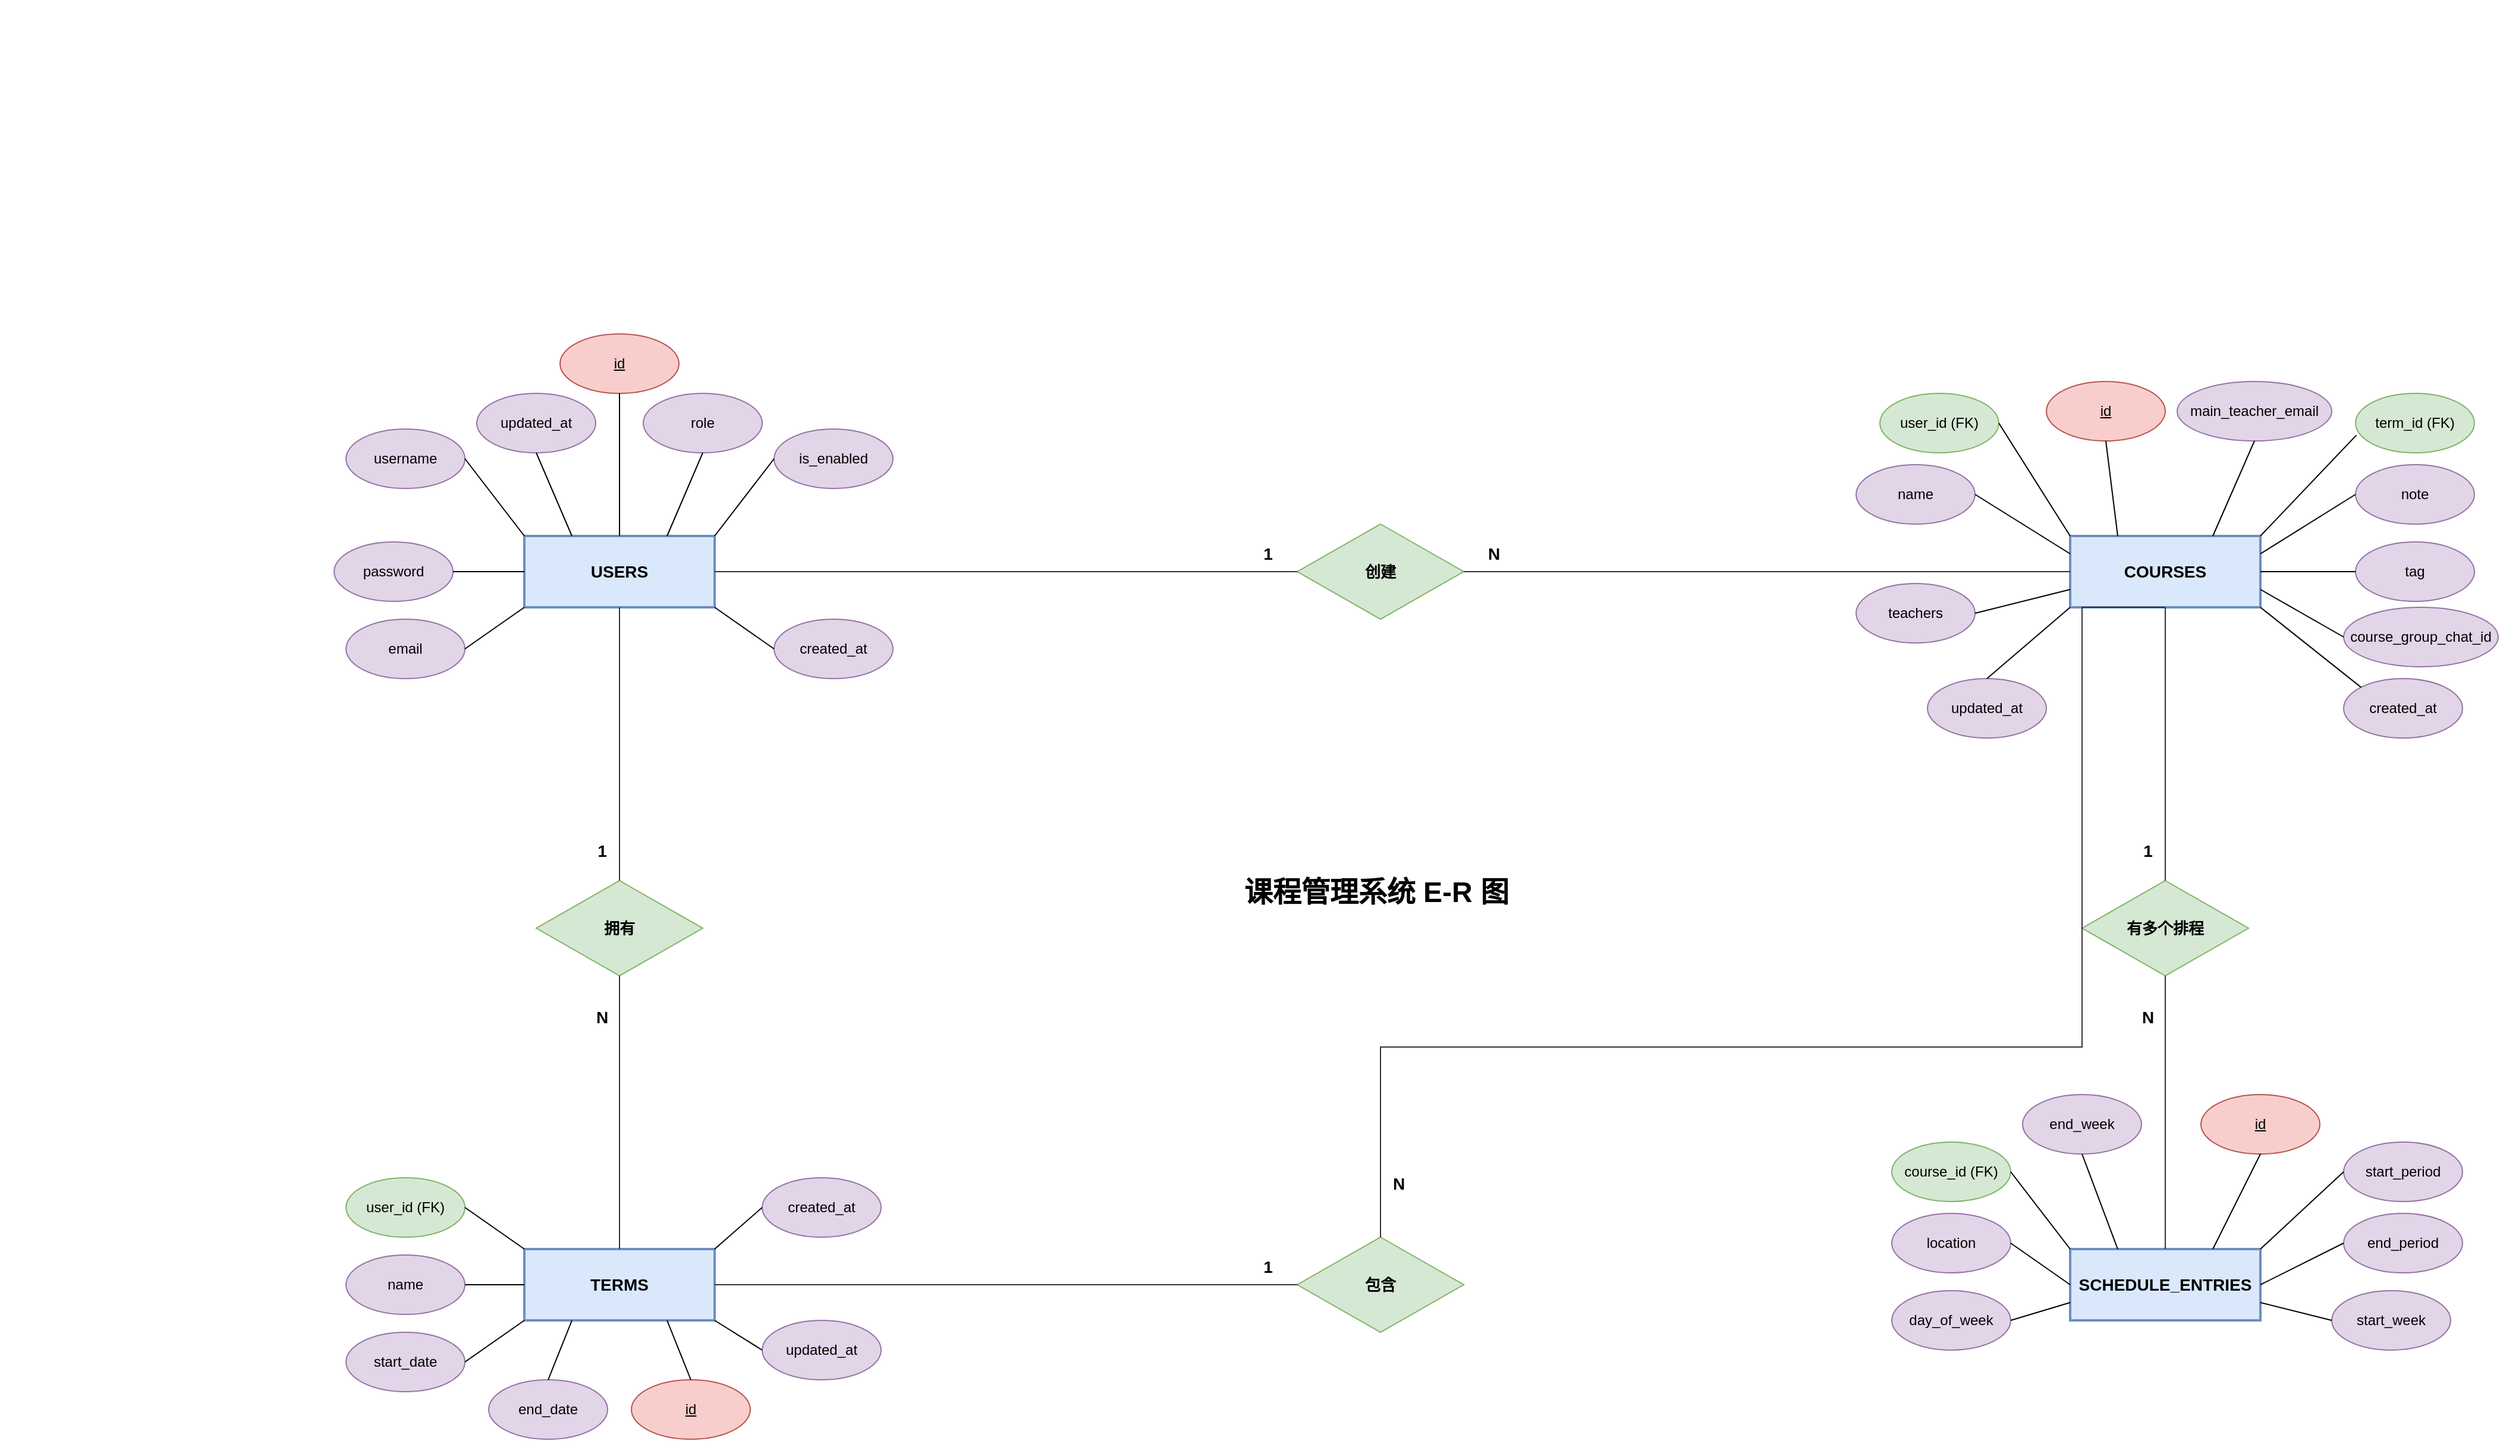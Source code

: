 <mxfile version="27.2.0">
  <diagram name="Quadrant-ER-Diagram" id="final-er-diagram-id">
    <mxGraphModel dx="626376" dy="444675" grid="0" gridSize="10" guides="1" tooltips="1" connect="1" arrows="1" fold="1" page="1" pageScale="1" pageWidth="2339" pageHeight="1654" math="0" shadow="0">
      <root>
        <mxCell id="0" />
        <mxCell id="1" parent="0" />
        <mxCell id="title" value="课程管理系统 E-R 图&amp;nbsp;" style="text;html=1;strokeColor=none;fillColor=none;align=center;verticalAlign=middle;whiteSpace=wrap;rounded=0;fontSize=24;fontStyle=1;" parent="1" vertex="1">
          <mxGeometry x="860" y="730" width="600" height="40" as="geometry" />
        </mxCell>
        <mxCell id="e-users" value="USERS" style="shape=rectangle;strokeWidth=2;perimeter=rectanglePerimeter;whiteSpace=wrap;html=1;fixedSize=1;fontStyle=1;fontSize=14;fillColor=#dae8fc;strokeColor=#6c8ebf;" parent="1" vertex="1">
          <mxGeometry x="440" y="450" width="160" height="60" as="geometry" />
        </mxCell>
        <mxCell id="a-users-id" value="&lt;u&gt;id&lt;/u&gt;" style="shape=ellipse;perimeter=ellipsePerimeter;whiteSpace=wrap;html=1;align=center;fontSize=12;fillColor=#f8cecc;strokeColor=#b85450;" parent="1" vertex="1">
          <mxGeometry x="470" y="280" width="100" height="50" as="geometry" />
        </mxCell>
        <mxCell id="a-users-username" value="username" style="shape=ellipse;perimeter=ellipsePerimeter;whiteSpace=wrap;html=1;align=center;fontSize=12;fillColor=#e1d5e7;strokeColor=#9673a6;" parent="1" vertex="1">
          <mxGeometry x="290" y="360" width="100" height="50" as="geometry" />
        </mxCell>
        <mxCell id="a-users-password" value="password" style="shape=ellipse;perimeter=ellipsePerimeter;whiteSpace=wrap;html=1;align=center;fontSize=12;fillColor=#e1d5e7;strokeColor=#9673a6;" parent="1" vertex="1">
          <mxGeometry x="280" y="455" width="100" height="50" as="geometry" />
        </mxCell>
        <mxCell id="a-users-email" value="email" style="shape=ellipse;perimeter=ellipsePerimeter;whiteSpace=wrap;html=1;align=center;fontSize=12;fillColor=#e1d5e7;strokeColor=#9673a6;" parent="1" vertex="1">
          <mxGeometry x="290" y="520" width="100" height="50" as="geometry" />
        </mxCell>
        <mxCell id="a-users-role" value="role" style="shape=ellipse;perimeter=ellipsePerimeter;whiteSpace=wrap;html=1;align=center;fontSize=12;fillColor=#e1d5e7;strokeColor=#9673a6;" parent="1" vertex="1">
          <mxGeometry x="540" y="330" width="100" height="50" as="geometry" />
        </mxCell>
        <mxCell id="a-users-enabled" value="is_enabled" style="shape=ellipse;perimeter=ellipsePerimeter;whiteSpace=wrap;html=1;align=center;fontSize=12;fillColor=#e1d5e7;strokeColor=#9673a6;" parent="1" vertex="1">
          <mxGeometry x="650" y="360" width="100" height="50" as="geometry" />
        </mxCell>
        <mxCell id="a-users-created" value="created_at" style="shape=ellipse;perimeter=ellipsePerimeter;whiteSpace=wrap;html=1;align=center;fontSize=12;fillColor=#e1d5e7;strokeColor=#9673a6;" parent="1" vertex="1">
          <mxGeometry x="650" y="520" width="100" height="50" as="geometry" />
        </mxCell>
        <mxCell id="a-users-updated" value="updated_at" style="shape=ellipse;perimeter=ellipsePerimeter;whiteSpace=wrap;html=1;align=center;fontSize=12;fillColor=#e1d5e7;strokeColor=#9673a6;" parent="1" vertex="1">
          <mxGeometry x="400" y="330" width="100" height="50" as="geometry" />
        </mxCell>
        <mxCell id="e-courses" value="COURSES" style="shape=rectangle;strokeWidth=2;perimeter=rectanglePerimeter;whiteSpace=wrap;html=1;fixedSize=1;fontStyle=1;fontSize=14;fillColor=#dae8fc;strokeColor=#6c8ebf;" parent="1" vertex="1">
          <mxGeometry x="1740" y="450" width="160" height="60" as="geometry" />
        </mxCell>
        <mxCell id="a-courses-id" value="&lt;u&gt;id&lt;/u&gt;" style="shape=ellipse;perimeter=ellipsePerimeter;whiteSpace=wrap;html=1;align=center;fontSize=12;fillColor=#f8cecc;strokeColor=#b85450;" parent="1" vertex="1">
          <mxGeometry x="1720" y="320" width="100" height="50" as="geometry" />
        </mxCell>
        <mxCell id="a-courses-userid" value="user_id (FK)" style="shape=ellipse;perimeter=ellipsePerimeter;whiteSpace=wrap;html=1;align=center;fontSize=12;fillColor=#d5e8d4;strokeColor=#82b366;" parent="1" vertex="1">
          <mxGeometry x="1580" y="330" width="100" height="50" as="geometry" />
        </mxCell>
        <mxCell id="a-courses-termid" value="term_id (FK)" style="shape=ellipse;perimeter=ellipsePerimeter;whiteSpace=wrap;html=1;align=center;fontSize=12;fillColor=#d5e8d4;strokeColor=#82b366;" parent="1" vertex="1">
          <mxGeometry x="1980" y="330" width="100" height="50" as="geometry" />
        </mxCell>
        <mxCell id="a-courses-name" value="name" style="shape=ellipse;perimeter=ellipsePerimeter;whiteSpace=wrap;html=1;align=center;fontSize=12;fillColor=#e1d5e7;strokeColor=#9673a6;" parent="1" vertex="1">
          <mxGeometry x="1560" y="390" width="100" height="50" as="geometry" />
        </mxCell>
        <mxCell id="a-courses-teachers" value="teachers" style="shape=ellipse;perimeter=ellipsePerimeter;whiteSpace=wrap;html=1;align=center;fontSize=12;fillColor=#e1d5e7;strokeColor=#9673a6;" parent="1" vertex="1">
          <mxGeometry x="1560" y="490" width="100" height="50" as="geometry" />
        </mxCell>
        <mxCell id="a-courses-teachermail" value="main_teacher_email" style="shape=ellipse;perimeter=ellipsePerimeter;whiteSpace=wrap;html=1;align=center;fontSize=12;fillColor=#e1d5e7;strokeColor=#9673a6;" parent="1" vertex="1">
          <mxGeometry x="1830" y="320" width="130" height="50" as="geometry" />
        </mxCell>
        <mxCell id="a-courses-chatid" value="course_group_chat_id" style="shape=ellipse;perimeter=ellipsePerimeter;whiteSpace=wrap;html=1;align=center;fontSize=12;fillColor=#e1d5e7;strokeColor=#9673a6;" parent="1" vertex="1">
          <mxGeometry x="1970" y="510" width="130" height="50" as="geometry" />
        </mxCell>
        <mxCell id="a-courses-tag" value="tag" style="shape=ellipse;perimeter=ellipsePerimeter;whiteSpace=wrap;html=1;align=center;fontSize=12;fillColor=#e1d5e7;strokeColor=#9673a6;" parent="1" vertex="1">
          <mxGeometry x="1980" y="455" width="100" height="50" as="geometry" />
        </mxCell>
        <mxCell id="a-courses-note" value="note" style="shape=ellipse;perimeter=ellipsePerimeter;whiteSpace=wrap;html=1;align=center;fontSize=12;fillColor=#e1d5e7;strokeColor=#9673a6;" parent="1" vertex="1">
          <mxGeometry x="1980" y="390" width="100" height="50" as="geometry" />
        </mxCell>
        <mxCell id="a-courses-created" value="created_at" style="shape=ellipse;perimeter=ellipsePerimeter;whiteSpace=wrap;html=1;align=center;fontSize=12;fillColor=#e1d5e7;strokeColor=#9673a6;" parent="1" vertex="1">
          <mxGeometry x="1970" y="570" width="100" height="50" as="geometry" />
        </mxCell>
        <mxCell id="a-courses-updated" value="updated_at" style="shape=ellipse;perimeter=ellipsePerimeter;whiteSpace=wrap;html=1;align=center;fontSize=12;fillColor=#e1d5e7;strokeColor=#9673a6;" parent="1" vertex="1">
          <mxGeometry x="1620" y="570" width="100" height="50" as="geometry" />
        </mxCell>
        <mxCell id="e-terms" value="TERMS" style="shape=rectangle;strokeWidth=2;perimeter=rectanglePerimeter;whiteSpace=wrap;html=1;fixedSize=1;fontStyle=1;fontSize=14;fillColor=#dae8fc;strokeColor=#6c8ebf;" parent="1" vertex="1">
          <mxGeometry x="440" y="1050" width="160" height="60" as="geometry" />
        </mxCell>
        <mxCell id="a-terms-id" value="&lt;u&gt;id&lt;/u&gt;" style="shape=ellipse;perimeter=ellipsePerimeter;whiteSpace=wrap;html=1;align=center;fontSize=12;fillColor=#f8cecc;strokeColor=#b85450;" parent="1" vertex="1">
          <mxGeometry x="530" y="1160" width="100" height="50" as="geometry" />
        </mxCell>
        <mxCell id="a-terms-userid" value="user_id (FK)" style="shape=ellipse;perimeter=ellipsePerimeter;whiteSpace=wrap;html=1;align=center;fontSize=12;fillColor=#d5e8d4;strokeColor=#82b366;" parent="1" vertex="1">
          <mxGeometry x="290" y="990" width="100" height="50" as="geometry" />
        </mxCell>
        <mxCell id="a-terms-name" value="name" style="shape=ellipse;perimeter=ellipsePerimeter;whiteSpace=wrap;html=1;align=center;fontSize=12;fillColor=#e1d5e7;strokeColor=#9673a6;" parent="1" vertex="1">
          <mxGeometry x="290" y="1055" width="100" height="50" as="geometry" />
        </mxCell>
        <mxCell id="a-terms-start" value="start_date" style="shape=ellipse;perimeter=ellipsePerimeter;whiteSpace=wrap;html=1;align=center;fontSize=12;fillColor=#e1d5e7;strokeColor=#9673a6;" parent="1" vertex="1">
          <mxGeometry x="290" y="1120" width="100" height="50" as="geometry" />
        </mxCell>
        <mxCell id="a-terms-end" value="end_date" style="shape=ellipse;perimeter=ellipsePerimeter;whiteSpace=wrap;html=1;align=center;fontSize=12;fillColor=#e1d5e7;strokeColor=#9673a6;" parent="1" vertex="1">
          <mxGeometry x="410" y="1160" width="100" height="50" as="geometry" />
        </mxCell>
        <mxCell id="a-terms-created" value="created_at" style="shape=ellipse;perimeter=ellipsePerimeter;whiteSpace=wrap;html=1;align=center;fontSize=12;fillColor=#e1d5e7;strokeColor=#9673a6;" parent="1" vertex="1">
          <mxGeometry x="640" y="990" width="100" height="50" as="geometry" />
        </mxCell>
        <mxCell id="a-terms-updated" value="updated_at" style="shape=ellipse;perimeter=ellipsePerimeter;whiteSpace=wrap;html=1;align=center;fontSize=12;fillColor=#e1d5e7;strokeColor=#9673a6;" parent="1" vertex="1">
          <mxGeometry x="640" y="1110" width="100" height="50" as="geometry" />
        </mxCell>
        <mxCell id="e-schedule" value="SCHEDULE_ENTRIES" style="shape=rectangle;strokeWidth=2;perimeter=rectanglePerimeter;whiteSpace=wrap;html=1;fixedSize=1;fontStyle=1;fontSize=14;fillColor=#dae8fc;strokeColor=#6c8ebf;" parent="1" vertex="1">
          <mxGeometry x="1740" y="1050" width="160" height="60" as="geometry" />
        </mxCell>
        <mxCell id="a-schedule-id" value="&lt;u&gt;id&lt;/u&gt;" style="shape=ellipse;perimeter=ellipsePerimeter;whiteSpace=wrap;html=1;align=center;fontSize=12;fillColor=#f8cecc;strokeColor=#b85450;" parent="1" vertex="1">
          <mxGeometry x="1850" y="920" width="100" height="50" as="geometry" />
        </mxCell>
        <mxCell id="a-schedule-courseid" value="course_id (FK)" style="shape=ellipse;perimeter=ellipsePerimeter;whiteSpace=wrap;html=1;align=center;fontSize=12;fillColor=#d5e8d4;strokeColor=#82b366;" parent="1" vertex="1">
          <mxGeometry x="1590" y="960" width="100" height="50" as="geometry" />
        </mxCell>
        <mxCell id="a-schedule-location" value="location" style="shape=ellipse;perimeter=ellipsePerimeter;whiteSpace=wrap;html=1;align=center;fontSize=12;fillColor=#e1d5e7;strokeColor=#9673a6;" parent="1" vertex="1">
          <mxGeometry x="1590" y="1020" width="100" height="50" as="geometry" />
        </mxCell>
        <mxCell id="a-schedule-day" value="day_of_week" style="shape=ellipse;perimeter=ellipsePerimeter;whiteSpace=wrap;html=1;align=center;fontSize=12;fillColor=#e1d5e7;strokeColor=#9673a6;" parent="1" vertex="1">
          <mxGeometry x="1590" y="1085" width="100" height="50" as="geometry" />
        </mxCell>
        <mxCell id="a-schedule-startp" value="start_period" style="shape=ellipse;perimeter=ellipsePerimeter;whiteSpace=wrap;html=1;align=center;fontSize=12;fillColor=#e1d5e7;strokeColor=#9673a6;" parent="1" vertex="1">
          <mxGeometry x="1970" y="960" width="100" height="50" as="geometry" />
        </mxCell>
        <mxCell id="a-schedule-endp" value="end_period" style="shape=ellipse;perimeter=ellipsePerimeter;whiteSpace=wrap;html=1;align=center;fontSize=12;fillColor=#e1d5e7;strokeColor=#9673a6;" parent="1" vertex="1">
          <mxGeometry x="1970" y="1020" width="100" height="50" as="geometry" />
        </mxCell>
        <mxCell id="a-schedule-startw" value="start_week" style="shape=ellipse;perimeter=ellipsePerimeter;whiteSpace=wrap;html=1;align=center;fontSize=12;fillColor=#e1d5e7;strokeColor=#9673a6;" parent="1" vertex="1">
          <mxGeometry x="1960" y="1085" width="100" height="50" as="geometry" />
        </mxCell>
        <mxCell id="a-schedule-endw" value="end_week" style="shape=ellipse;perimeter=ellipsePerimeter;whiteSpace=wrap;html=1;align=center;fontSize=12;fillColor=#e1d5e7;strokeColor=#9673a6;" parent="1" vertex="1">
          <mxGeometry x="1700" y="920" width="100" height="50" as="geometry" />
        </mxCell>
        <mxCell id="r-creates" value="创建" style="rhombus;perimeter=rhombusPerimeter;whiteSpace=wrap;html=1;align=center;fontSize=13;fontStyle=1;fillColor=#d5e8d4;strokeColor=#82b366;" parent="1" vertex="1">
          <mxGeometry x="1090" y="440" width="140" height="80" as="geometry" />
        </mxCell>
        <mxCell id="r-owns" value="拥有" style="rhombus;perimeter=rhombusPerimeter;whiteSpace=wrap;html=1;align=center;fontSize=13;fontStyle=1;fillColor=#d5e8d4;strokeColor=#82b366;" parent="1" vertex="1">
          <mxGeometry x="450" y="740" width="140" height="80" as="geometry" />
        </mxCell>
        <mxCell id="r-contains" value="包含" style="rhombus;perimeter=rhombusPerimeter;whiteSpace=wrap;html=1;align=center;fontSize=13;fontStyle=1;fillColor=#d5e8d4;strokeColor=#82b366;" parent="1" vertex="1">
          <mxGeometry x="1090" y="1040" width="140" height="80" as="geometry" />
        </mxCell>
        <mxCell id="r-schedules" value="有多个排程" style="rhombus;perimeter=rhombusPerimeter;whiteSpace=wrap;html=1;align=center;fontSize=13;fontStyle=1;fillColor=#d5e8d4;strokeColor=#82b366;" parent="1" vertex="1">
          <mxGeometry x="1750" y="740" width="140" height="80" as="geometry" />
        </mxCell>
        <mxCell id="l-users-creates" style="edgeStyle=orthogonalEdgeStyle;rounded=0;html=1;endArrow=none;endFill=0;strokeColor=#333333;" parent="1" source="e-users" target="r-creates" edge="1">
          <mxGeometry relative="1" as="geometry" />
        </mxCell>
        <mxCell id="c-users-creates-1" value="1" style="text;html=1;align=center;verticalAlign=middle;resizable=0;points=[];autosize=1;strokeColor=none;fillColor=none;fontSize=14;fontStyle=1;" parent="1" vertex="1">
          <mxGeometry x="1050" y="450" width="30" height="30" as="geometry" />
        </mxCell>
        <mxCell id="l-creates-courses" style="edgeStyle=orthogonalEdgeStyle;rounded=0;html=1;endArrow=none;endFill=0;strokeColor=#333333;" parent="1" source="r-creates" target="e-courses" edge="1">
          <mxGeometry relative="1" as="geometry" />
        </mxCell>
        <mxCell id="c-creates-courses-n" value="N" style="text;html=1;align=center;verticalAlign=middle;resizable=0;points=[];autosize=1;strokeColor=none;fillColor=none;fontSize=14;fontStyle=1;" parent="1" vertex="1">
          <mxGeometry x="1240" y="450" width="30" height="30" as="geometry" />
        </mxCell>
        <mxCell id="l-users-owns" style="edgeStyle=orthogonalEdgeStyle;rounded=0;html=1;endArrow=none;endFill=0;strokeColor=#333333;" parent="1" source="e-users" target="r-owns" edge="1">
          <mxGeometry relative="1" as="geometry" />
        </mxCell>
        <mxCell id="c-users-owns-1" value="1" style="text;html=1;align=center;verticalAlign=middle;resizable=0;points=[];autosize=1;strokeColor=none;fillColor=none;fontSize=14;fontStyle=1;" parent="1" vertex="1">
          <mxGeometry x="490" y="700" width="30" height="30" as="geometry" />
        </mxCell>
        <mxCell id="l-owns-terms" style="edgeStyle=orthogonalEdgeStyle;rounded=0;html=1;endArrow=none;endFill=0;strokeColor=#333333;" parent="1" source="r-owns" target="e-terms" edge="1">
          <mxGeometry relative="1" as="geometry" />
        </mxCell>
        <mxCell id="c-owns-terms-n" value="N" style="text;html=1;align=center;verticalAlign=middle;resizable=0;points=[];autosize=1;strokeColor=none;fillColor=none;fontSize=14;fontStyle=1;" parent="1" vertex="1">
          <mxGeometry x="490" y="840" width="30" height="30" as="geometry" />
        </mxCell>
        <mxCell id="l-courses-schedules" style="edgeStyle=orthogonalEdgeStyle;rounded=0;html=1;endArrow=none;endFill=0;strokeColor=#333333;" parent="1" source="e-courses" target="r-schedules" edge="1">
          <mxGeometry relative="1" as="geometry">
            <Array as="points">
              <mxPoint x="1820" y="580" />
              <mxPoint x="1820" y="580" />
            </Array>
          </mxGeometry>
        </mxCell>
        <mxCell id="c-courses-schedules-1" value="1" style="text;html=1;align=center;verticalAlign=middle;resizable=0;points=[];autosize=1;strokeColor=none;fillColor=none;fontSize=14;fontStyle=1;" parent="1" vertex="1">
          <mxGeometry x="1790" y="700" width="30" height="30" as="geometry" />
        </mxCell>
        <mxCell id="l-schedules-entries" style="edgeStyle=orthogonalEdgeStyle;rounded=0;html=1;endArrow=none;endFill=0;strokeColor=#333333;" parent="1" source="r-schedules" target="e-schedule" edge="1">
          <mxGeometry relative="1" as="geometry" />
        </mxCell>
        <mxCell id="c-schedules-entries-n" value="N" style="text;html=1;align=center;verticalAlign=middle;resizable=0;points=[];autosize=1;strokeColor=none;fillColor=none;fontSize=14;fontStyle=1;" parent="1" vertex="1">
          <mxGeometry x="1790" y="840" width="30" height="30" as="geometry" />
        </mxCell>
        <mxCell id="l-terms-contains" style="edgeStyle=orthogonalEdgeStyle;rounded=0;html=1;endArrow=none;endFill=0;strokeColor=#333333;" parent="1" source="e-terms" target="r-contains" edge="1">
          <mxGeometry relative="1" as="geometry" />
        </mxCell>
        <mxCell id="c-terms-contains-1" value="1" style="text;html=1;align=center;verticalAlign=middle;resizable=0;points=[];autosize=1;strokeColor=none;fillColor=none;fontSize=14;fontStyle=1;" parent="1" vertex="1">
          <mxGeometry x="1050" y="1050" width="30" height="30" as="geometry" />
        </mxCell>
        <mxCell id="l-contains-courses" style="edgeStyle=orthogonalEdgeStyle;rounded=0;html=1;endArrow=none;endFill=0;strokeColor=#333333;entryX=0.5;entryY=1;entryDx=0;entryDy=0;" parent="1" source="r-contains" target="e-courses" edge="1">
          <mxGeometry relative="1" as="geometry">
            <Array as="points">
              <mxPoint x="1160" y="880" />
              <mxPoint x="1750" y="880" />
              <mxPoint x="1750" y="510" />
            </Array>
          </mxGeometry>
        </mxCell>
        <mxCell id="c-contains-courses-n" value="N" style="text;html=1;align=center;verticalAlign=middle;resizable=0;points=[];autosize=1;strokeColor=none;fillColor=none;fontSize=14;fontStyle=1;" parent="1" vertex="1">
          <mxGeometry x="1160" y="980" width="30" height="30" as="geometry" />
        </mxCell>
        <mxCell id="2" style="edgeStyle=none;html=1;endArrow=none;endFill=0;strokeColor=#999999;" parent="1" source="e-users" target="a-users-id" edge="1" />
        <mxCell id="3" style="edgeStyle=none;html=1;endArrow=none;endFill=0;strokeColor=#999999;" parent="1" source="e-users" target="a-users-username" edge="1" />
        <mxCell id="4" style="edgeStyle=none;html=1;endArrow=none;endFill=0;strokeColor=#999999;" parent="1" source="e-users" target="a-users-password" edge="1" />
        <mxCell id="5" style="edgeStyle=none;html=1;endArrow=none;endFill=0;strokeColor=#999999;" parent="1" source="e-users" target="a-users-email" edge="1" />
        <mxCell id="6" style="edgeStyle=none;html=1;endArrow=none;endFill=0;strokeColor=#999999;" parent="1" source="e-users" target="a-users-role" edge="1" />
        <mxCell id="7" style="edgeStyle=none;html=1;endArrow=none;endFill=0;strokeColor=#999999;" parent="1" source="e-users" target="a-users-enabled" edge="1" />
        <mxCell id="8" style="edgeStyle=none;html=1;endArrow=none;endFill=0;strokeColor=#999999;" parent="1" source="e-users" target="a-users-created" edge="1" />
        <mxCell id="9" style="edgeStyle=none;html=1;endArrow=none;endFill=0;strokeColor=#999999;" parent="1" source="e-users" target="a-users-updated" edge="1" />
        <mxCell id="10" style="edgeStyle=none;html=1;endArrow=none;endFill=0;strokeColor=#999999;" parent="1" source="e-terms" target="a-terms-id" edge="1" />
        <mxCell id="11" style="edgeStyle=none;html=1;endArrow=none;endFill=0;strokeColor=#999999;" parent="1" source="e-terms" target="a-terms-userid" edge="1" />
        <mxCell id="12" style="edgeStyle=none;html=1;endArrow=none;endFill=0;strokeColor=#999999;" parent="1" source="e-terms" target="a-terms-name" edge="1" />
        <mxCell id="13" style="edgeStyle=none;html=1;endArrow=none;endFill=0;strokeColor=#999999;" parent="1" source="e-terms" target="a-terms-start" edge="1" />
        <mxCell id="14" style="edgeStyle=none;html=1;endArrow=none;endFill=0;strokeColor=#999999;" parent="1" source="e-terms" target="a-terms-end" edge="1" />
        <mxCell id="15" style="edgeStyle=none;html=1;endArrow=none;endFill=0;strokeColor=#999999;" parent="1" source="e-terms" target="a-terms-created" edge="1" />
        <mxCell id="16" style="edgeStyle=none;html=1;endArrow=none;endFill=0;strokeColor=#999999;" parent="1" source="e-terms" target="a-terms-updated" edge="1" />
        <mxCell id="17" style="edgeStyle=none;html=1;endArrow=none;endFill=0;strokeColor=#999999;" parent="1" source="e-courses" target="a-courses-id" edge="1" />
        <mxCell id="18" style="edgeStyle=none;html=1;endArrow=none;endFill=0;strokeColor=#999999;" parent="1" source="e-courses" target="a-courses-userid" edge="1" />
        <mxCell id="19" style="edgeStyle=none;html=1;endArrow=none;endFill=0;strokeColor=#999999;" parent="1" source="e-courses" target="a-courses-termid" edge="1" />
        <mxCell id="20" style="edgeStyle=none;html=1;endArrow=none;endFill=0;strokeColor=#999999;" parent="1" source="e-courses" target="a-courses-name" edge="1" />
        <mxCell id="21" style="edgeStyle=none;html=1;endArrow=none;endFill=0;strokeColor=#999999;" parent="1" source="e-courses" target="a-courses-teachers" edge="1" />
        <mxCell id="22" style="edgeStyle=none;html=1;endArrow=none;endFill=0;strokeColor=#999999;" parent="1" source="e-courses" target="a-courses-teachermail" edge="1" />
        <mxCell id="23" style="edgeStyle=none;html=1;endArrow=none;endFill=0;strokeColor=#999999;" parent="1" source="e-courses" target="a-courses-chatid" edge="1" />
        <mxCell id="24" style="edgeStyle=none;html=1;endArrow=none;endFill=0;strokeColor=#999999;" parent="1" source="e-courses" target="a-courses-tag" edge="1" />
        <mxCell id="25" style="edgeStyle=none;html=1;endArrow=none;endFill=0;strokeColor=#999999;" parent="1" source="e-courses" target="a-courses-note" edge="1" />
        <mxCell id="26" style="edgeStyle=none;html=1;endArrow=none;endFill=0;strokeColor=#999999;" parent="1" source="e-courses" target="a-courses-created" edge="1" />
        <mxCell id="27" style="edgeStyle=none;html=1;endArrow=none;endFill=0;strokeColor=#999999;" parent="1" source="e-courses" target="a-courses-updated" edge="1" />
        <mxCell id="28" style="edgeStyle=none;html=1;endArrow=none;endFill=0;strokeColor=#999999;" parent="1" source="e-schedule" target="a-schedule-id" edge="1" />
        <mxCell id="29" style="edgeStyle=none;html=1;endArrow=none;endFill=0;strokeColor=#999999;" parent="1" source="e-schedule" target="a-schedule-courseid" edge="1" />
        <mxCell id="30" style="edgeStyle=none;html=1;endArrow=none;endFill=0;strokeColor=#999999;" parent="1" source="e-schedule" target="a-schedule-location" edge="1" />
        <mxCell id="31" style="edgeStyle=none;html=1;endArrow=none;endFill=0;strokeColor=#999999;" parent="1" source="e-schedule" target="a-schedule-day" edge="1" />
        <mxCell id="32" style="edgeStyle=none;html=1;endArrow=none;endFill=0;strokeColor=#999999;" parent="1" source="e-schedule" target="a-schedule-startp" edge="1" />
        <mxCell id="33" style="edgeStyle=none;html=1;endArrow=none;endFill=0;strokeColor=#999999;" parent="1" source="e-schedule" target="a-schedule-endp" edge="1" />
        <mxCell id="34" style="edgeStyle=none;html=1;endArrow=none;endFill=0;strokeColor=#999999;" parent="1" source="e-schedule" target="a-schedule-startw" edge="1" />
        <mxCell id="35" style="edgeStyle=none;html=1;endArrow=none;endFill=0;strokeColor=#999999;" parent="1" source="e-schedule" target="a-schedule-endw" edge="1" />
        <mxCell id="_3gIhNjfofQWMxtuVuUA-50" value="" style="endArrow=none;html=1;rounded=0;fontSize=12;startSize=8;endSize=8;curved=1;exitX=0;exitY=0;exitDx=0;exitDy=0;entryX=1;entryY=0.5;entryDx=0;entryDy=0;" edge="1" parent="1" source="e-users" target="a-users-username">
          <mxGeometry width="50" height="50" relative="1" as="geometry">
            <mxPoint x="980" y="760" as="sourcePoint" />
            <mxPoint x="1030" y="710" as="targetPoint" />
          </mxGeometry>
        </mxCell>
        <mxCell id="_3gIhNjfofQWMxtuVuUA-51" value="" style="endArrow=none;html=1;rounded=0;fontSize=12;startSize=8;endSize=8;curved=1;exitX=1;exitY=0.5;exitDx=0;exitDy=0;entryX=0;entryY=0.5;entryDx=0;entryDy=0;" edge="1" parent="1" source="a-users-password" target="e-users">
          <mxGeometry width="50" height="50" relative="1" as="geometry">
            <mxPoint x="490" y="615" as="sourcePoint" />
            <mxPoint x="440" y="550" as="targetPoint" />
          </mxGeometry>
        </mxCell>
        <mxCell id="_3gIhNjfofQWMxtuVuUA-52" value="" style="endArrow=none;html=1;rounded=0;fontSize=12;startSize=8;endSize=8;curved=1;exitX=1;exitY=0.5;exitDx=0;exitDy=0;entryX=0;entryY=1;entryDx=0;entryDy=0;" edge="1" parent="1" source="a-users-email" target="e-users">
          <mxGeometry width="50" height="50" relative="1" as="geometry">
            <mxPoint x="470" y="575" as="sourcePoint" />
            <mxPoint x="420" y="510" as="targetPoint" />
          </mxGeometry>
        </mxCell>
        <mxCell id="_3gIhNjfofQWMxtuVuUA-53" value="" style="endArrow=none;html=1;rounded=0;fontSize=12;startSize=8;endSize=8;curved=1;exitX=0.5;exitY=1;exitDx=0;exitDy=0;entryX=0.25;entryY=0;entryDx=0;entryDy=0;" edge="1" parent="1" source="a-users-updated" target="e-users">
          <mxGeometry width="50" height="50" relative="1" as="geometry">
            <mxPoint x="610" y="535" as="sourcePoint" />
            <mxPoint x="560" y="470" as="targetPoint" />
          </mxGeometry>
        </mxCell>
        <mxCell id="_3gIhNjfofQWMxtuVuUA-54" value="" style="endArrow=none;html=1;rounded=0;fontSize=12;startSize=8;endSize=8;curved=1;exitX=0.5;exitY=1;exitDx=0;exitDy=0;entryX=0.5;entryY=0;entryDx=0;entryDy=0;" edge="1" parent="1" source="a-users-id" target="e-users">
          <mxGeometry width="50" height="50" relative="1" as="geometry">
            <mxPoint x="600" y="625" as="sourcePoint" />
            <mxPoint x="550" y="560" as="targetPoint" />
          </mxGeometry>
        </mxCell>
        <mxCell id="_3gIhNjfofQWMxtuVuUA-55" value="" style="endArrow=none;html=1;rounded=0;fontSize=12;startSize=8;endSize=8;curved=1;exitX=0.5;exitY=1;exitDx=0;exitDy=0;entryX=0.75;entryY=0;entryDx=0;entryDy=0;" edge="1" parent="1" source="a-users-role" target="e-users">
          <mxGeometry width="50" height="50" relative="1" as="geometry">
            <mxPoint x="680" y="645" as="sourcePoint" />
            <mxPoint x="630" y="580" as="targetPoint" />
          </mxGeometry>
        </mxCell>
        <mxCell id="_3gIhNjfofQWMxtuVuUA-56" value="" style="endArrow=none;html=1;rounded=0;fontSize=12;startSize=8;endSize=8;curved=1;exitX=0;exitY=0.5;exitDx=0;exitDy=0;entryX=1;entryY=1;entryDx=0;entryDy=0;" edge="1" parent="1" source="a-users-created" target="e-users">
          <mxGeometry width="50" height="50" relative="1" as="geometry">
            <mxPoint x="660" y="685" as="sourcePoint" />
            <mxPoint x="610" y="620" as="targetPoint" />
          </mxGeometry>
        </mxCell>
        <mxCell id="_3gIhNjfofQWMxtuVuUA-57" value="" style="endArrow=none;html=1;rounded=0;fontSize=12;startSize=8;endSize=8;curved=1;exitX=0;exitY=0.5;exitDx=0;exitDy=0;entryX=1;entryY=0;entryDx=0;entryDy=0;" edge="1" parent="1" source="a-users-enabled" target="e-users">
          <mxGeometry width="50" height="50" relative="1" as="geometry">
            <mxPoint x="650" y="655" as="sourcePoint" />
            <mxPoint x="600" y="590" as="targetPoint" />
          </mxGeometry>
        </mxCell>
        <mxCell id="_3gIhNjfofQWMxtuVuUA-58" value="" style="endArrow=none;html=1;rounded=0;fontSize=12;startSize=8;endSize=8;curved=1;exitX=0;exitY=0;exitDx=0;exitDy=0;entryX=1;entryY=0.5;entryDx=0;entryDy=0;" edge="1" parent="1" source="e-terms" target="a-terms-userid">
          <mxGeometry width="50" height="50" relative="1" as="geometry">
            <mxPoint x="490" y="1025" as="sourcePoint" />
            <mxPoint x="440" y="960" as="targetPoint" />
          </mxGeometry>
        </mxCell>
        <mxCell id="_3gIhNjfofQWMxtuVuUA-59" value="" style="endArrow=none;html=1;rounded=0;fontSize=12;startSize=8;endSize=8;curved=1;exitX=0;exitY=1;exitDx=0;exitDy=0;entryX=1;entryY=0.5;entryDx=0;entryDy=0;" edge="1" parent="1" source="e-terms" target="a-terms-start">
          <mxGeometry width="50" height="50" relative="1" as="geometry">
            <mxPoint x="450" y="1195" as="sourcePoint" />
            <mxPoint x="400" y="1130" as="targetPoint" />
          </mxGeometry>
        </mxCell>
        <mxCell id="_3gIhNjfofQWMxtuVuUA-60" value="" style="endArrow=none;html=1;rounded=0;fontSize=12;startSize=8;endSize=8;curved=1;exitX=0;exitY=0.5;exitDx=0;exitDy=0;entryX=1;entryY=0.5;entryDx=0;entryDy=0;" edge="1" parent="1" source="e-terms" target="a-terms-name">
          <mxGeometry width="50" height="50" relative="1" as="geometry">
            <mxPoint x="450" y="1125" as="sourcePoint" />
            <mxPoint x="400" y="1060" as="targetPoint" />
          </mxGeometry>
        </mxCell>
        <mxCell id="_3gIhNjfofQWMxtuVuUA-61" value="" style="endArrow=none;html=1;rounded=0;fontSize=12;startSize=8;endSize=8;curved=1;exitX=0.75;exitY=1;exitDx=0;exitDy=0;entryX=0.5;entryY=0;entryDx=0;entryDy=0;" edge="1" parent="1" source="e-terms" target="a-terms-id">
          <mxGeometry width="50" height="50" relative="1" as="geometry">
            <mxPoint x="570" y="1225" as="sourcePoint" />
            <mxPoint x="520" y="1160" as="targetPoint" />
          </mxGeometry>
        </mxCell>
        <mxCell id="_3gIhNjfofQWMxtuVuUA-62" value="" style="endArrow=none;html=1;rounded=0;fontSize=12;startSize=8;endSize=8;curved=1;exitX=0;exitY=0.5;exitDx=0;exitDy=0;entryX=1;entryY=1;entryDx=0;entryDy=0;" edge="1" parent="1" source="a-terms-updated" target="e-terms">
          <mxGeometry width="50" height="50" relative="1" as="geometry">
            <mxPoint x="650" y="1165" as="sourcePoint" />
            <mxPoint x="600" y="1100" as="targetPoint" />
          </mxGeometry>
        </mxCell>
        <mxCell id="_3gIhNjfofQWMxtuVuUA-63" value="" style="endArrow=none;html=1;rounded=0;fontSize=12;startSize=8;endSize=8;curved=1;exitX=0;exitY=0.5;exitDx=0;exitDy=0;entryX=1;entryY=0.5;entryDx=0;entryDy=0;" edge="1" parent="1" source="a-terms-created">
          <mxGeometry width="50" height="50" relative="1" as="geometry">
            <mxPoint x="650" y="1115" as="sourcePoint" />
            <mxPoint x="600" y="1050" as="targetPoint" />
          </mxGeometry>
        </mxCell>
        <mxCell id="_3gIhNjfofQWMxtuVuUA-64" value="" style="endArrow=none;html=1;rounded=0;fontSize=12;startSize=8;endSize=8;curved=1;exitX=0.5;exitY=0;exitDx=0;exitDy=0;entryX=0.25;entryY=1;entryDx=0;entryDy=0;" edge="1" parent="1" source="a-terms-end" target="e-terms">
          <mxGeometry width="50" height="50" relative="1" as="geometry">
            <mxPoint x="610" y="1115" as="sourcePoint" />
            <mxPoint x="560" y="1050" as="targetPoint" />
          </mxGeometry>
        </mxCell>
        <mxCell id="_3gIhNjfofQWMxtuVuUA-66" value="" style="endArrow=none;html=1;rounded=0;fontSize=12;startSize=8;endSize=8;curved=1;exitX=0;exitY=0;exitDx=0;exitDy=0;entryX=1;entryY=0.5;entryDx=0;entryDy=0;" edge="1" parent="1" source="e-courses" target="a-courses-userid">
          <mxGeometry width="50" height="50" relative="1" as="geometry">
            <mxPoint x="1730" y="415" as="sourcePoint" />
            <mxPoint x="1680" y="350" as="targetPoint" />
          </mxGeometry>
        </mxCell>
        <mxCell id="_3gIhNjfofQWMxtuVuUA-67" value="" style="endArrow=none;html=1;rounded=0;fontSize=12;startSize=8;endSize=8;curved=1;exitX=0.25;exitY=0;exitDx=0;exitDy=0;entryX=0.5;entryY=1;entryDx=0;entryDy=0;" edge="1" parent="1" source="e-courses" target="a-courses-id">
          <mxGeometry width="50" height="50" relative="1" as="geometry">
            <mxPoint x="1880" y="435" as="sourcePoint" />
            <mxPoint x="1830" y="370" as="targetPoint" />
          </mxGeometry>
        </mxCell>
        <mxCell id="_3gIhNjfofQWMxtuVuUA-68" value="" style="endArrow=none;html=1;rounded=0;fontSize=12;startSize=8;endSize=8;curved=1;exitX=0;exitY=0.25;exitDx=0;exitDy=0;entryX=1;entryY=0.5;entryDx=0;entryDy=0;" edge="1" parent="1" source="e-courses" target="a-courses-name">
          <mxGeometry width="50" height="50" relative="1" as="geometry">
            <mxPoint x="1700" y="475" as="sourcePoint" />
            <mxPoint x="1650" y="410" as="targetPoint" />
          </mxGeometry>
        </mxCell>
        <mxCell id="_3gIhNjfofQWMxtuVuUA-69" value="" style="endArrow=none;html=1;rounded=0;fontSize=12;startSize=8;endSize=8;curved=1;exitX=0;exitY=0.75;exitDx=0;exitDy=0;entryX=1;entryY=0.5;entryDx=0;entryDy=0;" edge="1" parent="1" source="e-courses" target="a-courses-teachers">
          <mxGeometry width="50" height="50" relative="1" as="geometry">
            <mxPoint x="1710" y="555" as="sourcePoint" />
            <mxPoint x="1660" y="490" as="targetPoint" />
          </mxGeometry>
        </mxCell>
        <mxCell id="_3gIhNjfofQWMxtuVuUA-71" value="" style="endArrow=none;html=1;rounded=0;fontSize=12;startSize=8;endSize=8;curved=1;exitX=0.75;exitY=0;exitDx=0;exitDy=0;entryX=0.5;entryY=1;entryDx=0;entryDy=0;" edge="1" parent="1" source="e-courses" target="a-courses-teachermail">
          <mxGeometry width="50" height="50" relative="1" as="geometry">
            <mxPoint x="1900" y="445" as="sourcePoint" />
            <mxPoint x="1850" y="380" as="targetPoint" />
          </mxGeometry>
        </mxCell>
        <mxCell id="_3gIhNjfofQWMxtuVuUA-72" value="" style="endArrow=none;html=1;rounded=0;fontSize=12;startSize=8;endSize=8;curved=1;exitX=1;exitY=0;exitDx=0;exitDy=0;entryX=0.007;entryY=0.704;entryDx=0;entryDy=0;entryPerimeter=0;" edge="1" parent="1" source="e-courses" target="a-courses-termid">
          <mxGeometry width="50" height="50" relative="1" as="geometry">
            <mxPoint x="2020" y="455" as="sourcePoint" />
            <mxPoint x="1970" y="390" as="targetPoint" />
          </mxGeometry>
        </mxCell>
        <mxCell id="_3gIhNjfofQWMxtuVuUA-73" value="" style="endArrow=none;html=1;rounded=0;fontSize=12;startSize=8;endSize=8;curved=1;exitX=1;exitY=0.25;exitDx=0;exitDy=0;entryX=0;entryY=0.5;entryDx=0;entryDy=0;" edge="1" parent="1" source="e-courses" target="a-courses-note">
          <mxGeometry width="50" height="50" relative="1" as="geometry">
            <mxPoint x="2010" y="485" as="sourcePoint" />
            <mxPoint x="1960" y="420" as="targetPoint" />
          </mxGeometry>
        </mxCell>
        <mxCell id="_3gIhNjfofQWMxtuVuUA-74" value="" style="endArrow=none;html=1;rounded=0;fontSize=12;startSize=8;endSize=8;curved=1;exitX=1;exitY=0.5;exitDx=0;exitDy=0;entryX=0;entryY=0.5;entryDx=0;entryDy=0;" edge="1" parent="1" source="e-courses" target="a-courses-tag">
          <mxGeometry width="50" height="50" relative="1" as="geometry">
            <mxPoint x="2000" y="545" as="sourcePoint" />
            <mxPoint x="1950" y="480" as="targetPoint" />
          </mxGeometry>
        </mxCell>
        <mxCell id="_3gIhNjfofQWMxtuVuUA-75" value="" style="endArrow=none;html=1;rounded=0;fontSize=12;startSize=8;endSize=8;curved=1;exitX=1;exitY=0.75;exitDx=0;exitDy=0;entryX=0;entryY=0.5;entryDx=0;entryDy=0;" edge="1" parent="1" source="e-courses" target="a-courses-chatid">
          <mxGeometry width="50" height="50" relative="1" as="geometry">
            <mxPoint x="2100" y="625" as="sourcePoint" />
            <mxPoint x="2050" y="560" as="targetPoint" />
          </mxGeometry>
        </mxCell>
        <mxCell id="_3gIhNjfofQWMxtuVuUA-76" value="" style="endArrow=none;html=1;rounded=0;fontSize=12;startSize=8;endSize=8;curved=1;entryX=0;entryY=0;entryDx=0;entryDy=0;exitX=1;exitY=1;exitDx=0;exitDy=0;" edge="1" parent="1" source="e-courses" target="a-courses-created">
          <mxGeometry width="50" height="50" relative="1" as="geometry">
            <mxPoint x="1960" y="675" as="sourcePoint" />
            <mxPoint x="1910" y="610" as="targetPoint" />
          </mxGeometry>
        </mxCell>
        <mxCell id="_3gIhNjfofQWMxtuVuUA-77" value="" style="endArrow=none;html=1;rounded=0;fontSize=12;startSize=8;endSize=8;curved=1;exitX=0;exitY=1;exitDx=0;exitDy=0;entryX=0.5;entryY=0;entryDx=0;entryDy=0;" edge="1" parent="1" source="e-courses" target="a-courses-updated">
          <mxGeometry width="50" height="50" relative="1" as="geometry">
            <mxPoint x="1750" y="605" as="sourcePoint" />
            <mxPoint x="1700" y="540" as="targetPoint" />
          </mxGeometry>
        </mxCell>
        <mxCell id="_3gIhNjfofQWMxtuVuUA-78" value="" style="endArrow=none;html=1;rounded=0;fontSize=12;startSize=8;endSize=8;curved=1;exitX=0;exitY=0;exitDx=0;exitDy=0;entryX=1;entryY=0.5;entryDx=0;entryDy=0;" edge="1" parent="1" source="e-schedule" target="a-schedule-courseid">
          <mxGeometry width="50" height="50" relative="1" as="geometry">
            <mxPoint x="1760" y="1085" as="sourcePoint" />
            <mxPoint x="1710" y="1020" as="targetPoint" />
          </mxGeometry>
        </mxCell>
        <mxCell id="_3gIhNjfofQWMxtuVuUA-79" value="" style="endArrow=none;html=1;rounded=0;fontSize=12;startSize=8;endSize=8;curved=1;exitX=0;exitY=0.5;exitDx=0;exitDy=0;entryX=1;entryY=0.5;entryDx=0;entryDy=0;" edge="1" parent="1" source="e-schedule" target="a-schedule-location">
          <mxGeometry width="50" height="50" relative="1" as="geometry">
            <mxPoint x="1730" y="1105" as="sourcePoint" />
            <mxPoint x="1700" y="1050" as="targetPoint" />
          </mxGeometry>
        </mxCell>
        <mxCell id="_3gIhNjfofQWMxtuVuUA-80" value="" style="endArrow=none;html=1;rounded=0;fontSize=12;startSize=8;endSize=8;curved=1;exitX=0;exitY=0.75;exitDx=0;exitDy=0;entryX=1;entryY=0.5;entryDx=0;entryDy=0;" edge="1" parent="1" source="e-schedule" target="a-schedule-day">
          <mxGeometry width="50" height="50" relative="1" as="geometry">
            <mxPoint x="1740" y="1175" as="sourcePoint" />
            <mxPoint x="1690" y="1110" as="targetPoint" />
          </mxGeometry>
        </mxCell>
        <mxCell id="_3gIhNjfofQWMxtuVuUA-81" value="" style="endArrow=none;html=1;rounded=0;fontSize=12;startSize=8;endSize=8;curved=1;exitX=0.25;exitY=0;exitDx=0;exitDy=0;entryX=0.5;entryY=1;entryDx=0;entryDy=0;" edge="1" parent="1" source="e-schedule" target="a-schedule-endw">
          <mxGeometry width="50" height="50" relative="1" as="geometry">
            <mxPoint x="1820" y="1055" as="sourcePoint" />
            <mxPoint x="1770" y="990" as="targetPoint" />
          </mxGeometry>
        </mxCell>
        <mxCell id="_3gIhNjfofQWMxtuVuUA-82" value="" style="endArrow=none;html=1;rounded=0;fontSize=12;startSize=8;endSize=8;curved=1;exitX=0.75;exitY=0;exitDx=0;exitDy=0;entryX=0.5;entryY=1;entryDx=0;entryDy=0;" edge="1" parent="1" source="e-schedule" target="a-schedule-id">
          <mxGeometry width="50" height="50" relative="1" as="geometry">
            <mxPoint x="1920" y="1025" as="sourcePoint" />
            <mxPoint x="1870" y="960" as="targetPoint" />
          </mxGeometry>
        </mxCell>
        <mxCell id="_3gIhNjfofQWMxtuVuUA-83" value="" style="endArrow=none;html=1;rounded=0;fontSize=12;startSize=8;endSize=8;curved=1;exitX=1;exitY=0;exitDx=0;exitDy=0;entryX=0;entryY=0.5;entryDx=0;entryDy=0;" edge="1" parent="1" source="e-schedule" target="a-schedule-startp">
          <mxGeometry width="50" height="50" relative="1" as="geometry">
            <mxPoint x="2020" y="1045" as="sourcePoint" />
            <mxPoint x="1970" y="980" as="targetPoint" />
          </mxGeometry>
        </mxCell>
        <mxCell id="_3gIhNjfofQWMxtuVuUA-84" value="" style="endArrow=none;html=1;rounded=0;fontSize=12;startSize=8;endSize=8;curved=1;exitX=1;exitY=0.5;exitDx=0;exitDy=0;entryX=0;entryY=0.5;entryDx=0;entryDy=0;" edge="1" parent="1" source="e-schedule" target="a-schedule-endp">
          <mxGeometry width="50" height="50" relative="1" as="geometry">
            <mxPoint x="2010" y="1105" as="sourcePoint" />
            <mxPoint x="1960" y="1040" as="targetPoint" />
          </mxGeometry>
        </mxCell>
        <mxCell id="_3gIhNjfofQWMxtuVuUA-85" value="" style="endArrow=none;html=1;rounded=0;fontSize=12;startSize=8;endSize=8;curved=1;exitX=1;exitY=0.75;exitDx=0;exitDy=0;entryX=0;entryY=0.5;entryDx=0;entryDy=0;" edge="1" parent="1" source="e-schedule" target="a-schedule-startw">
          <mxGeometry width="50" height="50" relative="1" as="geometry">
            <mxPoint x="2010" y="1165" as="sourcePoint" />
            <mxPoint x="1960" y="1100" as="targetPoint" />
          </mxGeometry>
        </mxCell>
        <mxCell id="_3gIhNjfofQWMxtuVuUA-86" style="edgeStyle=none;curved=1;rounded=0;orthogonalLoop=1;jettySize=auto;html=1;entryX=0;entryY=0.5;entryDx=0;entryDy=0;fontSize=12;startSize=8;endSize=8;" edge="1" parent="1" source="a-schedule-startw" target="a-schedule-startw">
          <mxGeometry relative="1" as="geometry" />
        </mxCell>
      </root>
    </mxGraphModel>
  </diagram>
</mxfile>

